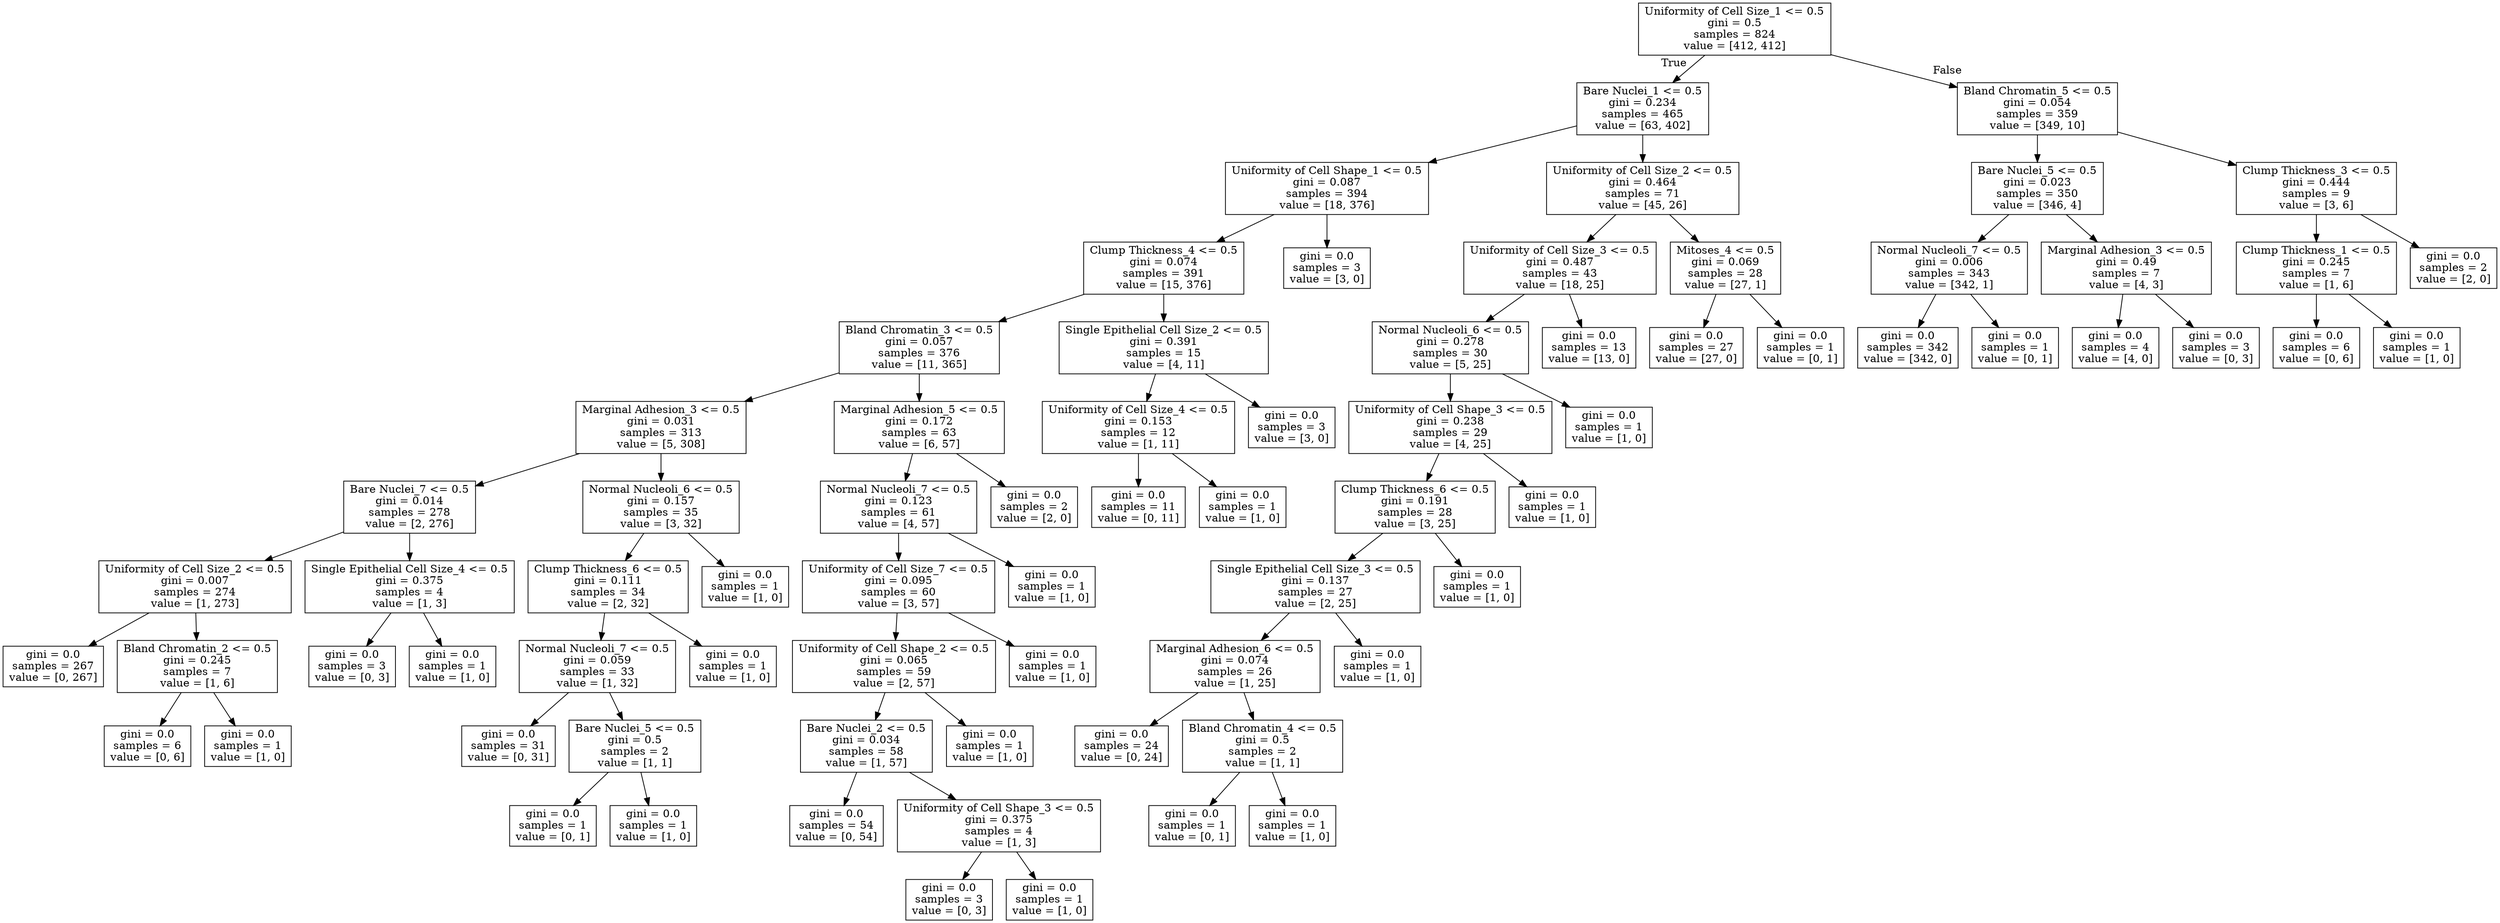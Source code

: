 digraph Tree {
node [shape=box] ;
0 [label="Uniformity of Cell Size_1 <= 0.5\ngini = 0.5\nsamples = 824\nvalue = [412, 412]"] ;
1 [label="Bare Nuclei_1 <= 0.5\ngini = 0.234\nsamples = 465\nvalue = [63, 402]"] ;
0 -> 1 [labeldistance=2.5, labelangle=45, headlabel="True"] ;
2 [label="Uniformity of Cell Shape_1 <= 0.5\ngini = 0.087\nsamples = 394\nvalue = [18, 376]"] ;
1 -> 2 ;
3 [label="Clump Thickness_4 <= 0.5\ngini = 0.074\nsamples = 391\nvalue = [15, 376]"] ;
2 -> 3 ;
4 [label="Bland Chromatin_3 <= 0.5\ngini = 0.057\nsamples = 376\nvalue = [11, 365]"] ;
3 -> 4 ;
5 [label="Marginal Adhesion_3 <= 0.5\ngini = 0.031\nsamples = 313\nvalue = [5, 308]"] ;
4 -> 5 ;
6 [label="Bare Nuclei_7 <= 0.5\ngini = 0.014\nsamples = 278\nvalue = [2, 276]"] ;
5 -> 6 ;
7 [label="Uniformity of Cell Size_2 <= 0.5\ngini = 0.007\nsamples = 274\nvalue = [1, 273]"] ;
6 -> 7 ;
8 [label="gini = 0.0\nsamples = 267\nvalue = [0, 267]"] ;
7 -> 8 ;
9 [label="Bland Chromatin_2 <= 0.5\ngini = 0.245\nsamples = 7\nvalue = [1, 6]"] ;
7 -> 9 ;
10 [label="gini = 0.0\nsamples = 6\nvalue = [0, 6]"] ;
9 -> 10 ;
11 [label="gini = 0.0\nsamples = 1\nvalue = [1, 0]"] ;
9 -> 11 ;
12 [label="Single Epithelial Cell Size_4 <= 0.5\ngini = 0.375\nsamples = 4\nvalue = [1, 3]"] ;
6 -> 12 ;
13 [label="gini = 0.0\nsamples = 3\nvalue = [0, 3]"] ;
12 -> 13 ;
14 [label="gini = 0.0\nsamples = 1\nvalue = [1, 0]"] ;
12 -> 14 ;
15 [label="Normal Nucleoli_6 <= 0.5\ngini = 0.157\nsamples = 35\nvalue = [3, 32]"] ;
5 -> 15 ;
16 [label="Clump Thickness_6 <= 0.5\ngini = 0.111\nsamples = 34\nvalue = [2, 32]"] ;
15 -> 16 ;
17 [label="Normal Nucleoli_7 <= 0.5\ngini = 0.059\nsamples = 33\nvalue = [1, 32]"] ;
16 -> 17 ;
18 [label="gini = 0.0\nsamples = 31\nvalue = [0, 31]"] ;
17 -> 18 ;
19 [label="Bare Nuclei_5 <= 0.5\ngini = 0.5\nsamples = 2\nvalue = [1, 1]"] ;
17 -> 19 ;
20 [label="gini = 0.0\nsamples = 1\nvalue = [0, 1]"] ;
19 -> 20 ;
21 [label="gini = 0.0\nsamples = 1\nvalue = [1, 0]"] ;
19 -> 21 ;
22 [label="gini = 0.0\nsamples = 1\nvalue = [1, 0]"] ;
16 -> 22 ;
23 [label="gini = 0.0\nsamples = 1\nvalue = [1, 0]"] ;
15 -> 23 ;
24 [label="Marginal Adhesion_5 <= 0.5\ngini = 0.172\nsamples = 63\nvalue = [6, 57]"] ;
4 -> 24 ;
25 [label="Normal Nucleoli_7 <= 0.5\ngini = 0.123\nsamples = 61\nvalue = [4, 57]"] ;
24 -> 25 ;
26 [label="Uniformity of Cell Size_7 <= 0.5\ngini = 0.095\nsamples = 60\nvalue = [3, 57]"] ;
25 -> 26 ;
27 [label="Uniformity of Cell Shape_2 <= 0.5\ngini = 0.065\nsamples = 59\nvalue = [2, 57]"] ;
26 -> 27 ;
28 [label="Bare Nuclei_2 <= 0.5\ngini = 0.034\nsamples = 58\nvalue = [1, 57]"] ;
27 -> 28 ;
29 [label="gini = 0.0\nsamples = 54\nvalue = [0, 54]"] ;
28 -> 29 ;
30 [label="Uniformity of Cell Shape_3 <= 0.5\ngini = 0.375\nsamples = 4\nvalue = [1, 3]"] ;
28 -> 30 ;
31 [label="gini = 0.0\nsamples = 3\nvalue = [0, 3]"] ;
30 -> 31 ;
32 [label="gini = 0.0\nsamples = 1\nvalue = [1, 0]"] ;
30 -> 32 ;
33 [label="gini = 0.0\nsamples = 1\nvalue = [1, 0]"] ;
27 -> 33 ;
34 [label="gini = 0.0\nsamples = 1\nvalue = [1, 0]"] ;
26 -> 34 ;
35 [label="gini = 0.0\nsamples = 1\nvalue = [1, 0]"] ;
25 -> 35 ;
36 [label="gini = 0.0\nsamples = 2\nvalue = [2, 0]"] ;
24 -> 36 ;
37 [label="Single Epithelial Cell Size_2 <= 0.5\ngini = 0.391\nsamples = 15\nvalue = [4, 11]"] ;
3 -> 37 ;
38 [label="Uniformity of Cell Size_4 <= 0.5\ngini = 0.153\nsamples = 12\nvalue = [1, 11]"] ;
37 -> 38 ;
39 [label="gini = 0.0\nsamples = 11\nvalue = [0, 11]"] ;
38 -> 39 ;
40 [label="gini = 0.0\nsamples = 1\nvalue = [1, 0]"] ;
38 -> 40 ;
41 [label="gini = 0.0\nsamples = 3\nvalue = [3, 0]"] ;
37 -> 41 ;
42 [label="gini = 0.0\nsamples = 3\nvalue = [3, 0]"] ;
2 -> 42 ;
43 [label="Uniformity of Cell Size_2 <= 0.5\ngini = 0.464\nsamples = 71\nvalue = [45, 26]"] ;
1 -> 43 ;
44 [label="Uniformity of Cell Size_3 <= 0.5\ngini = 0.487\nsamples = 43\nvalue = [18, 25]"] ;
43 -> 44 ;
45 [label="Normal Nucleoli_6 <= 0.5\ngini = 0.278\nsamples = 30\nvalue = [5, 25]"] ;
44 -> 45 ;
46 [label="Uniformity of Cell Shape_3 <= 0.5\ngini = 0.238\nsamples = 29\nvalue = [4, 25]"] ;
45 -> 46 ;
47 [label="Clump Thickness_6 <= 0.5\ngini = 0.191\nsamples = 28\nvalue = [3, 25]"] ;
46 -> 47 ;
48 [label="Single Epithelial Cell Size_3 <= 0.5\ngini = 0.137\nsamples = 27\nvalue = [2, 25]"] ;
47 -> 48 ;
49 [label="Marginal Adhesion_6 <= 0.5\ngini = 0.074\nsamples = 26\nvalue = [1, 25]"] ;
48 -> 49 ;
50 [label="gini = 0.0\nsamples = 24\nvalue = [0, 24]"] ;
49 -> 50 ;
51 [label="Bland Chromatin_4 <= 0.5\ngini = 0.5\nsamples = 2\nvalue = [1, 1]"] ;
49 -> 51 ;
52 [label="gini = 0.0\nsamples = 1\nvalue = [0, 1]"] ;
51 -> 52 ;
53 [label="gini = 0.0\nsamples = 1\nvalue = [1, 0]"] ;
51 -> 53 ;
54 [label="gini = 0.0\nsamples = 1\nvalue = [1, 0]"] ;
48 -> 54 ;
55 [label="gini = 0.0\nsamples = 1\nvalue = [1, 0]"] ;
47 -> 55 ;
56 [label="gini = 0.0\nsamples = 1\nvalue = [1, 0]"] ;
46 -> 56 ;
57 [label="gini = 0.0\nsamples = 1\nvalue = [1, 0]"] ;
45 -> 57 ;
58 [label="gini = 0.0\nsamples = 13\nvalue = [13, 0]"] ;
44 -> 58 ;
59 [label="Mitoses_4 <= 0.5\ngini = 0.069\nsamples = 28\nvalue = [27, 1]"] ;
43 -> 59 ;
60 [label="gini = 0.0\nsamples = 27\nvalue = [27, 0]"] ;
59 -> 60 ;
61 [label="gini = 0.0\nsamples = 1\nvalue = [0, 1]"] ;
59 -> 61 ;
62 [label="Bland Chromatin_5 <= 0.5\ngini = 0.054\nsamples = 359\nvalue = [349, 10]"] ;
0 -> 62 [labeldistance=2.5, labelangle=-45, headlabel="False"] ;
63 [label="Bare Nuclei_5 <= 0.5\ngini = 0.023\nsamples = 350\nvalue = [346, 4]"] ;
62 -> 63 ;
64 [label="Normal Nucleoli_7 <= 0.5\ngini = 0.006\nsamples = 343\nvalue = [342, 1]"] ;
63 -> 64 ;
65 [label="gini = 0.0\nsamples = 342\nvalue = [342, 0]"] ;
64 -> 65 ;
66 [label="gini = 0.0\nsamples = 1\nvalue = [0, 1]"] ;
64 -> 66 ;
67 [label="Marginal Adhesion_3 <= 0.5\ngini = 0.49\nsamples = 7\nvalue = [4, 3]"] ;
63 -> 67 ;
68 [label="gini = 0.0\nsamples = 4\nvalue = [4, 0]"] ;
67 -> 68 ;
69 [label="gini = 0.0\nsamples = 3\nvalue = [0, 3]"] ;
67 -> 69 ;
70 [label="Clump Thickness_3 <= 0.5\ngini = 0.444\nsamples = 9\nvalue = [3, 6]"] ;
62 -> 70 ;
71 [label="Clump Thickness_1 <= 0.5\ngini = 0.245\nsamples = 7\nvalue = [1, 6]"] ;
70 -> 71 ;
72 [label="gini = 0.0\nsamples = 6\nvalue = [0, 6]"] ;
71 -> 72 ;
73 [label="gini = 0.0\nsamples = 1\nvalue = [1, 0]"] ;
71 -> 73 ;
74 [label="gini = 0.0\nsamples = 2\nvalue = [2, 0]"] ;
70 -> 74 ;
}